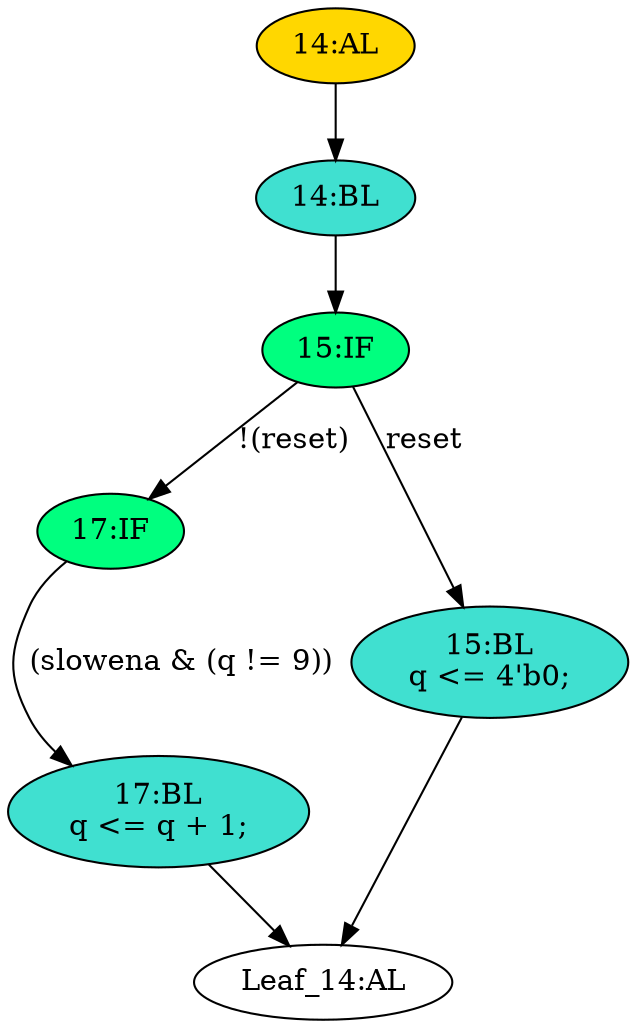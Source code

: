 strict digraph "" {
	node [label="\N"];
	"17:IF"	[ast="<pyverilog.vparser.ast.IfStatement object at 0x7f8bc5c8c450>",
		fillcolor=springgreen,
		label="17:IF",
		statements="[]",
		style=filled,
		typ=IfStatement];
	"17:BL"	[ast="<pyverilog.vparser.ast.Block object at 0x7f8bc5c8c5d0>",
		fillcolor=turquoise,
		label="17:BL
q <= q + 1;",
		statements="[<pyverilog.vparser.ast.NonblockingSubstitution object at 0x7f8bc5c8c610>]",
		style=filled,
		typ=Block];
	"17:IF" -> "17:BL"	[cond="['slowena', 'q']",
		label="(slowena & (q != 9))",
		lineno=17];
	"14:BL"	[ast="<pyverilog.vparser.ast.Block object at 0x7f8bc5c8c950>",
		fillcolor=turquoise,
		label="14:BL",
		statements="[]",
		style=filled,
		typ=Block];
	"15:IF"	[ast="<pyverilog.vparser.ast.IfStatement object at 0x7f8bc5c8c990>",
		fillcolor=springgreen,
		label="15:IF",
		statements="[]",
		style=filled,
		typ=IfStatement];
	"14:BL" -> "15:IF"	[cond="[]",
		lineno=None];
	"15:BL"	[ast="<pyverilog.vparser.ast.Block object at 0x7f8bc5c8c9d0>",
		fillcolor=turquoise,
		label="15:BL
q <= 4'b0;",
		statements="[<pyverilog.vparser.ast.NonblockingSubstitution object at 0x7f8bc5c8ca10>]",
		style=filled,
		typ=Block];
	"Leaf_14:AL"	[def_var="['q']",
		label="Leaf_14:AL"];
	"15:BL" -> "Leaf_14:AL"	[cond="[]",
		lineno=None];
	"17:BL" -> "Leaf_14:AL"	[cond="[]",
		lineno=None];
	"14:AL"	[ast="<pyverilog.vparser.ast.Always object at 0x7f8bc5c8cbd0>",
		clk_sens=True,
		fillcolor=gold,
		label="14:AL",
		sens="['clk']",
		statements="[]",
		style=filled,
		typ=Always,
		use_var="['reset', 'q', 'slowena']"];
	"14:AL" -> "14:BL"	[cond="[]",
		lineno=None];
	"15:IF" -> "17:IF"	[cond="['reset']",
		label="!(reset)",
		lineno=15];
	"15:IF" -> "15:BL"	[cond="['reset']",
		label=reset,
		lineno=15];
}
